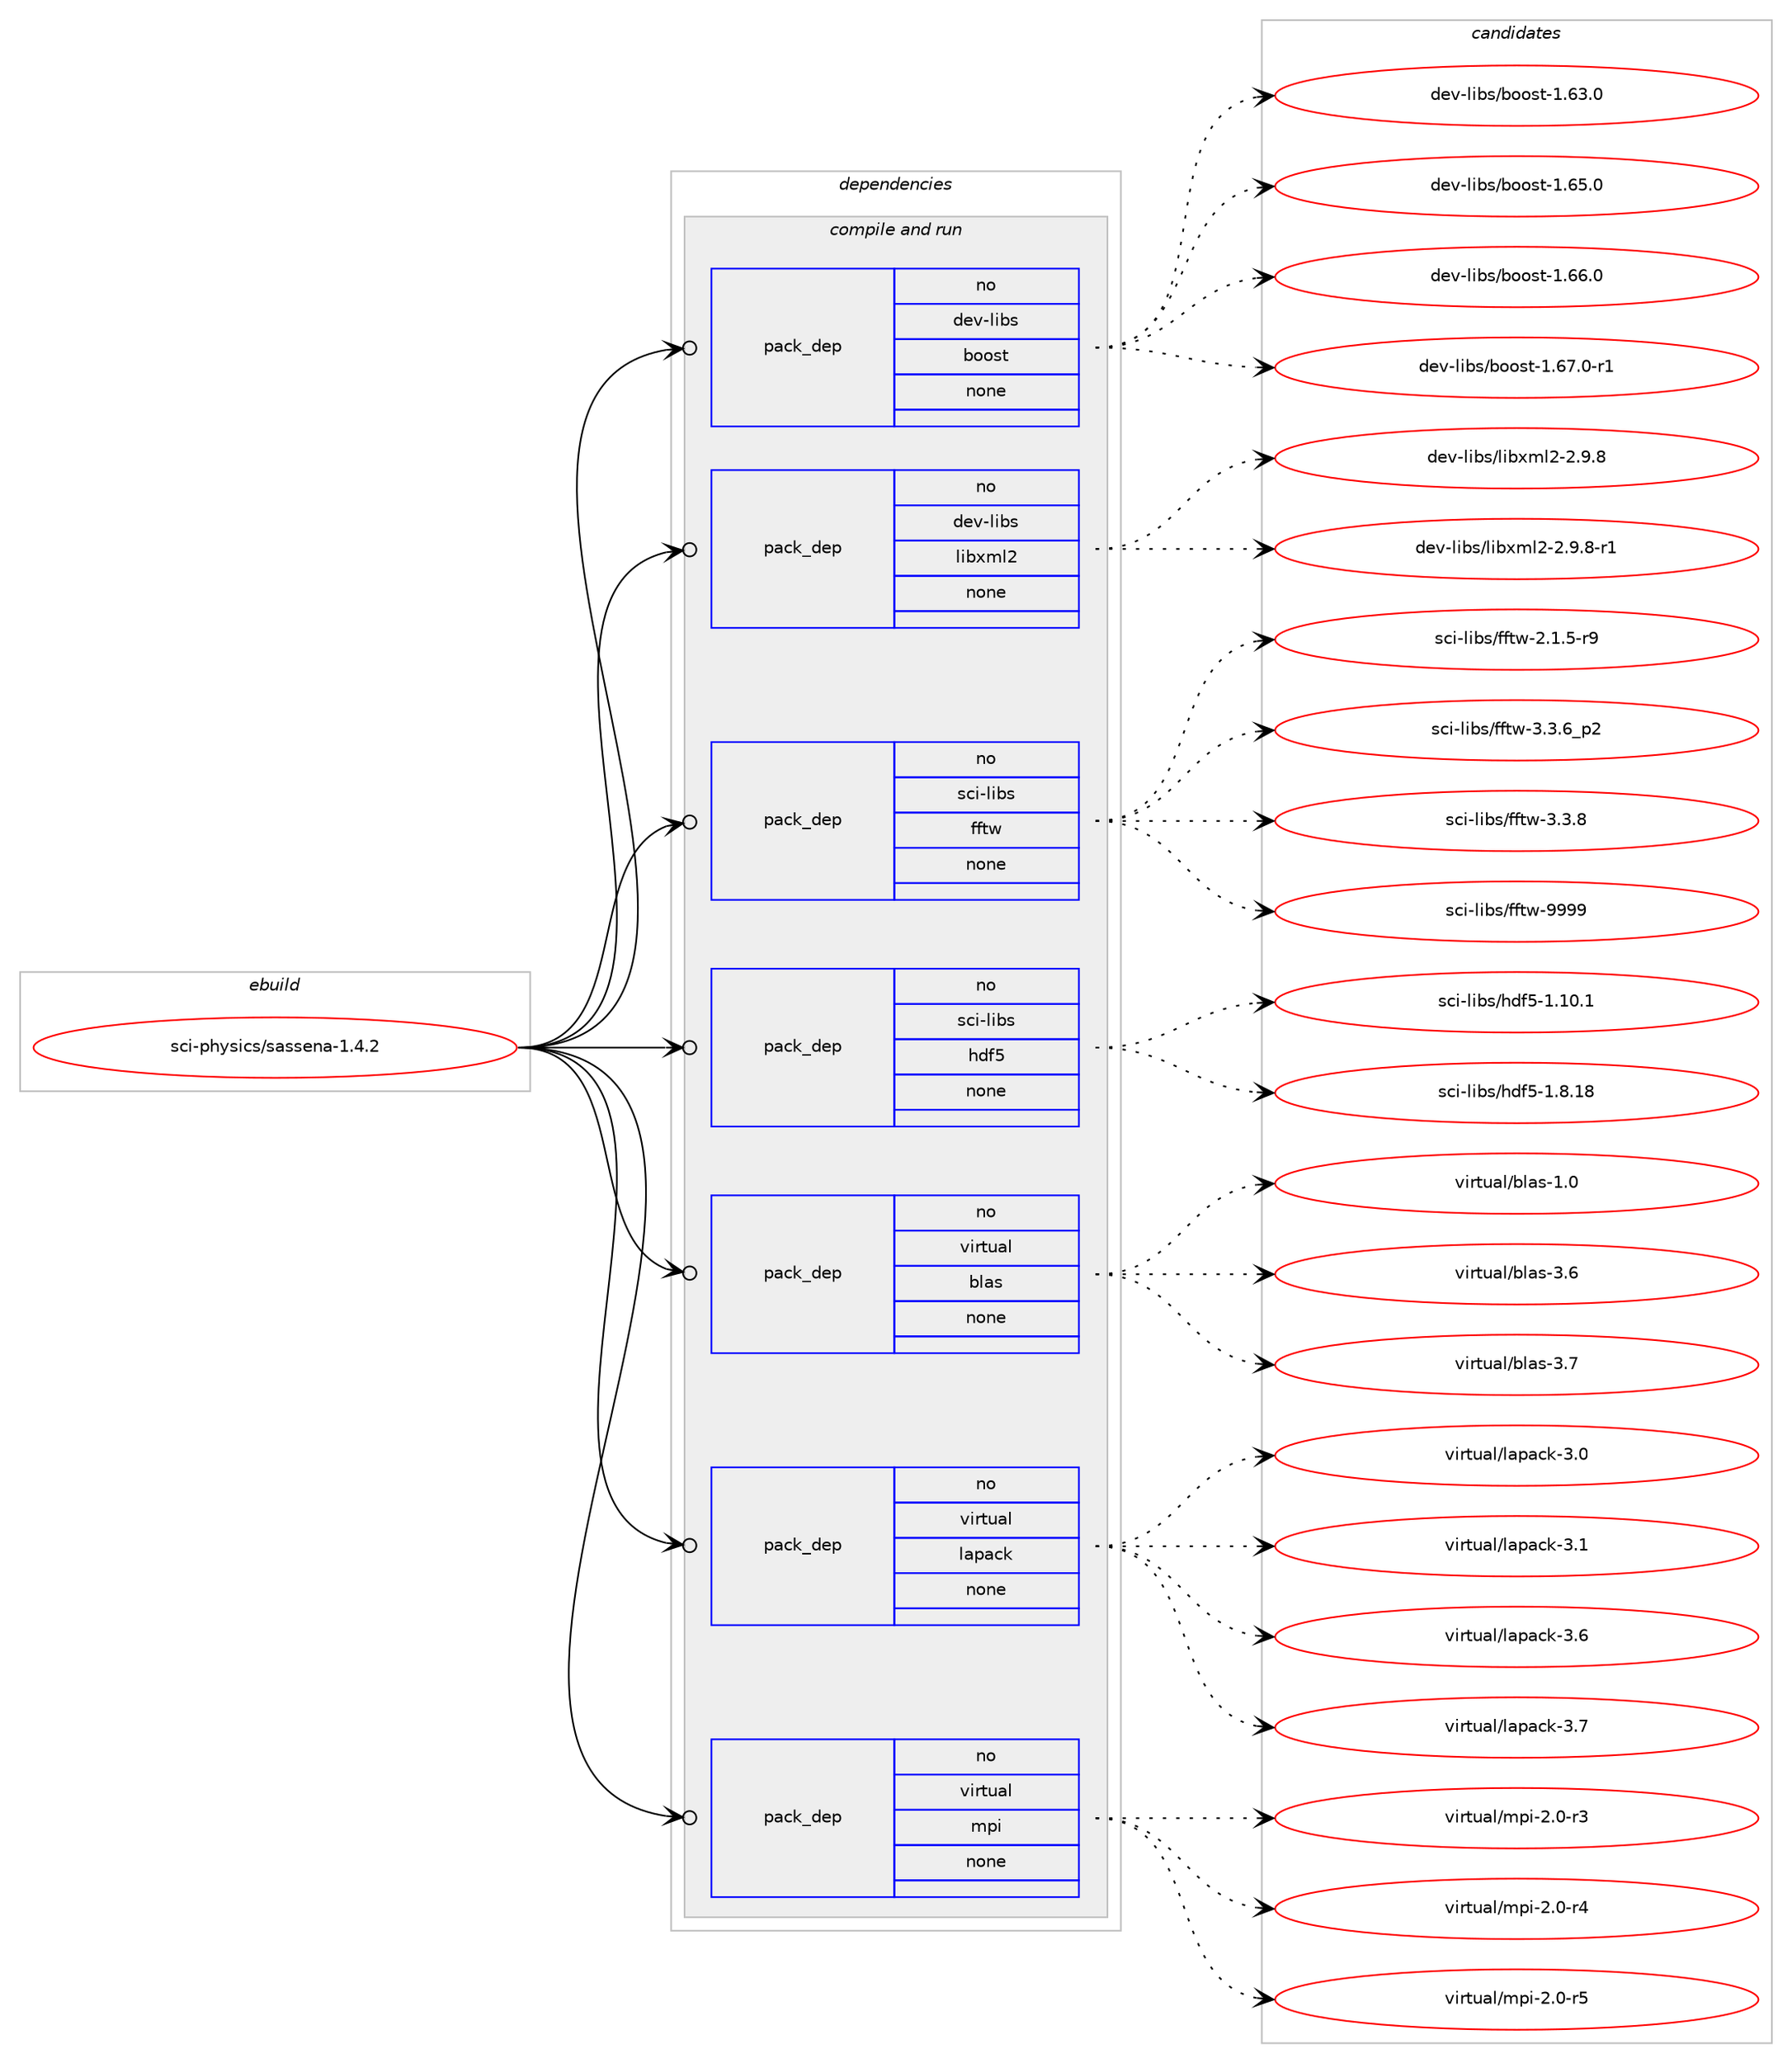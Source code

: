 digraph prolog {

# *************
# Graph options
# *************

newrank=true;
concentrate=true;
compound=true;
graph [rankdir=LR,fontname=Helvetica,fontsize=10,ranksep=1.5];#, ranksep=2.5, nodesep=0.2];
edge  [arrowhead=vee];
node  [fontname=Helvetica,fontsize=10];

# **********
# The ebuild
# **********

subgraph cluster_leftcol {
color=gray;
rank=same;
label=<<i>ebuild</i>>;
id [label="sci-physics/sassena-1.4.2", color=red, width=4, href="../sci-physics/sassena-1.4.2.svg"];
}

# ****************
# The dependencies
# ****************

subgraph cluster_midcol {
color=gray;
label=<<i>dependencies</i>>;
subgraph cluster_compile {
fillcolor="#eeeeee";
style=filled;
label=<<i>compile</i>>;
}
subgraph cluster_compileandrun {
fillcolor="#eeeeee";
style=filled;
label=<<i>compile and run</i>>;
subgraph pack4150 {
dependency5220 [label=<<TABLE BORDER="0" CELLBORDER="1" CELLSPACING="0" CELLPADDING="4" WIDTH="220"><TR><TD ROWSPAN="6" CELLPADDING="30">pack_dep</TD></TR><TR><TD WIDTH="110">no</TD></TR><TR><TD>dev-libs</TD></TR><TR><TD>boost</TD></TR><TR><TD>none</TD></TR><TR><TD></TD></TR></TABLE>>, shape=none, color=blue];
}
id:e -> dependency5220:w [weight=20,style="solid",arrowhead="odotvee"];
subgraph pack4151 {
dependency5221 [label=<<TABLE BORDER="0" CELLBORDER="1" CELLSPACING="0" CELLPADDING="4" WIDTH="220"><TR><TD ROWSPAN="6" CELLPADDING="30">pack_dep</TD></TR><TR><TD WIDTH="110">no</TD></TR><TR><TD>dev-libs</TD></TR><TR><TD>libxml2</TD></TR><TR><TD>none</TD></TR><TR><TD></TD></TR></TABLE>>, shape=none, color=blue];
}
id:e -> dependency5221:w [weight=20,style="solid",arrowhead="odotvee"];
subgraph pack4152 {
dependency5222 [label=<<TABLE BORDER="0" CELLBORDER="1" CELLSPACING="0" CELLPADDING="4" WIDTH="220"><TR><TD ROWSPAN="6" CELLPADDING="30">pack_dep</TD></TR><TR><TD WIDTH="110">no</TD></TR><TR><TD>sci-libs</TD></TR><TR><TD>fftw</TD></TR><TR><TD>none</TD></TR><TR><TD></TD></TR></TABLE>>, shape=none, color=blue];
}
id:e -> dependency5222:w [weight=20,style="solid",arrowhead="odotvee"];
subgraph pack4153 {
dependency5223 [label=<<TABLE BORDER="0" CELLBORDER="1" CELLSPACING="0" CELLPADDING="4" WIDTH="220"><TR><TD ROWSPAN="6" CELLPADDING="30">pack_dep</TD></TR><TR><TD WIDTH="110">no</TD></TR><TR><TD>sci-libs</TD></TR><TR><TD>hdf5</TD></TR><TR><TD>none</TD></TR><TR><TD></TD></TR></TABLE>>, shape=none, color=blue];
}
id:e -> dependency5223:w [weight=20,style="solid",arrowhead="odotvee"];
subgraph pack4154 {
dependency5224 [label=<<TABLE BORDER="0" CELLBORDER="1" CELLSPACING="0" CELLPADDING="4" WIDTH="220"><TR><TD ROWSPAN="6" CELLPADDING="30">pack_dep</TD></TR><TR><TD WIDTH="110">no</TD></TR><TR><TD>virtual</TD></TR><TR><TD>blas</TD></TR><TR><TD>none</TD></TR><TR><TD></TD></TR></TABLE>>, shape=none, color=blue];
}
id:e -> dependency5224:w [weight=20,style="solid",arrowhead="odotvee"];
subgraph pack4155 {
dependency5225 [label=<<TABLE BORDER="0" CELLBORDER="1" CELLSPACING="0" CELLPADDING="4" WIDTH="220"><TR><TD ROWSPAN="6" CELLPADDING="30">pack_dep</TD></TR><TR><TD WIDTH="110">no</TD></TR><TR><TD>virtual</TD></TR><TR><TD>lapack</TD></TR><TR><TD>none</TD></TR><TR><TD></TD></TR></TABLE>>, shape=none, color=blue];
}
id:e -> dependency5225:w [weight=20,style="solid",arrowhead="odotvee"];
subgraph pack4156 {
dependency5226 [label=<<TABLE BORDER="0" CELLBORDER="1" CELLSPACING="0" CELLPADDING="4" WIDTH="220"><TR><TD ROWSPAN="6" CELLPADDING="30">pack_dep</TD></TR><TR><TD WIDTH="110">no</TD></TR><TR><TD>virtual</TD></TR><TR><TD>mpi</TD></TR><TR><TD>none</TD></TR><TR><TD></TD></TR></TABLE>>, shape=none, color=blue];
}
id:e -> dependency5226:w [weight=20,style="solid",arrowhead="odotvee"];
}
subgraph cluster_run {
fillcolor="#eeeeee";
style=filled;
label=<<i>run</i>>;
}
}

# **************
# The candidates
# **************

subgraph cluster_choices {
rank=same;
color=gray;
label=<<i>candidates</i>>;

subgraph choice4150 {
color=black;
nodesep=1;
choice1001011184510810598115479811111111511645494654514648 [label="dev-libs/boost-1.63.0", color=red, width=4,href="../dev-libs/boost-1.63.0.svg"];
choice1001011184510810598115479811111111511645494654534648 [label="dev-libs/boost-1.65.0", color=red, width=4,href="../dev-libs/boost-1.65.0.svg"];
choice1001011184510810598115479811111111511645494654544648 [label="dev-libs/boost-1.66.0", color=red, width=4,href="../dev-libs/boost-1.66.0.svg"];
choice10010111845108105981154798111111115116454946545546484511449 [label="dev-libs/boost-1.67.0-r1", color=red, width=4,href="../dev-libs/boost-1.67.0-r1.svg"];
dependency5220:e -> choice1001011184510810598115479811111111511645494654514648:w [style=dotted,weight="100"];
dependency5220:e -> choice1001011184510810598115479811111111511645494654534648:w [style=dotted,weight="100"];
dependency5220:e -> choice1001011184510810598115479811111111511645494654544648:w [style=dotted,weight="100"];
dependency5220:e -> choice10010111845108105981154798111111115116454946545546484511449:w [style=dotted,weight="100"];
}
subgraph choice4151 {
color=black;
nodesep=1;
choice1001011184510810598115471081059812010910850455046574656 [label="dev-libs/libxml2-2.9.8", color=red, width=4,href="../dev-libs/libxml2-2.9.8.svg"];
choice10010111845108105981154710810598120109108504550465746564511449 [label="dev-libs/libxml2-2.9.8-r1", color=red, width=4,href="../dev-libs/libxml2-2.9.8-r1.svg"];
dependency5221:e -> choice1001011184510810598115471081059812010910850455046574656:w [style=dotted,weight="100"];
dependency5221:e -> choice10010111845108105981154710810598120109108504550465746564511449:w [style=dotted,weight="100"];
}
subgraph choice4152 {
color=black;
nodesep=1;
choice115991054510810598115471021021161194550464946534511457 [label="sci-libs/fftw-2.1.5-r9", color=red, width=4,href="../sci-libs/fftw-2.1.5-r9.svg"];
choice115991054510810598115471021021161194551465146549511250 [label="sci-libs/fftw-3.3.6_p2", color=red, width=4,href="../sci-libs/fftw-3.3.6_p2.svg"];
choice11599105451081059811547102102116119455146514656 [label="sci-libs/fftw-3.3.8", color=red, width=4,href="../sci-libs/fftw-3.3.8.svg"];
choice115991054510810598115471021021161194557575757 [label="sci-libs/fftw-9999", color=red, width=4,href="../sci-libs/fftw-9999.svg"];
dependency5222:e -> choice115991054510810598115471021021161194550464946534511457:w [style=dotted,weight="100"];
dependency5222:e -> choice115991054510810598115471021021161194551465146549511250:w [style=dotted,weight="100"];
dependency5222:e -> choice11599105451081059811547102102116119455146514656:w [style=dotted,weight="100"];
dependency5222:e -> choice115991054510810598115471021021161194557575757:w [style=dotted,weight="100"];
}
subgraph choice4153 {
color=black;
nodesep=1;
choice115991054510810598115471041001025345494649484649 [label="sci-libs/hdf5-1.10.1", color=red, width=4,href="../sci-libs/hdf5-1.10.1.svg"];
choice115991054510810598115471041001025345494656464956 [label="sci-libs/hdf5-1.8.18", color=red, width=4,href="../sci-libs/hdf5-1.8.18.svg"];
dependency5223:e -> choice115991054510810598115471041001025345494649484649:w [style=dotted,weight="100"];
dependency5223:e -> choice115991054510810598115471041001025345494656464956:w [style=dotted,weight="100"];
}
subgraph choice4154 {
color=black;
nodesep=1;
choice1181051141161179710847981089711545494648 [label="virtual/blas-1.0", color=red, width=4,href="../virtual/blas-1.0.svg"];
choice1181051141161179710847981089711545514654 [label="virtual/blas-3.6", color=red, width=4,href="../virtual/blas-3.6.svg"];
choice1181051141161179710847981089711545514655 [label="virtual/blas-3.7", color=red, width=4,href="../virtual/blas-3.7.svg"];
dependency5224:e -> choice1181051141161179710847981089711545494648:w [style=dotted,weight="100"];
dependency5224:e -> choice1181051141161179710847981089711545514654:w [style=dotted,weight="100"];
dependency5224:e -> choice1181051141161179710847981089711545514655:w [style=dotted,weight="100"];
}
subgraph choice4155 {
color=black;
nodesep=1;
choice118105114116117971084710897112979910745514648 [label="virtual/lapack-3.0", color=red, width=4,href="../virtual/lapack-3.0.svg"];
choice118105114116117971084710897112979910745514649 [label="virtual/lapack-3.1", color=red, width=4,href="../virtual/lapack-3.1.svg"];
choice118105114116117971084710897112979910745514654 [label="virtual/lapack-3.6", color=red, width=4,href="../virtual/lapack-3.6.svg"];
choice118105114116117971084710897112979910745514655 [label="virtual/lapack-3.7", color=red, width=4,href="../virtual/lapack-3.7.svg"];
dependency5225:e -> choice118105114116117971084710897112979910745514648:w [style=dotted,weight="100"];
dependency5225:e -> choice118105114116117971084710897112979910745514649:w [style=dotted,weight="100"];
dependency5225:e -> choice118105114116117971084710897112979910745514654:w [style=dotted,weight="100"];
dependency5225:e -> choice118105114116117971084710897112979910745514655:w [style=dotted,weight="100"];
}
subgraph choice4156 {
color=black;
nodesep=1;
choice1181051141161179710847109112105455046484511451 [label="virtual/mpi-2.0-r3", color=red, width=4,href="../virtual/mpi-2.0-r3.svg"];
choice1181051141161179710847109112105455046484511452 [label="virtual/mpi-2.0-r4", color=red, width=4,href="../virtual/mpi-2.0-r4.svg"];
choice1181051141161179710847109112105455046484511453 [label="virtual/mpi-2.0-r5", color=red, width=4,href="../virtual/mpi-2.0-r5.svg"];
dependency5226:e -> choice1181051141161179710847109112105455046484511451:w [style=dotted,weight="100"];
dependency5226:e -> choice1181051141161179710847109112105455046484511452:w [style=dotted,weight="100"];
dependency5226:e -> choice1181051141161179710847109112105455046484511453:w [style=dotted,weight="100"];
}
}

}
